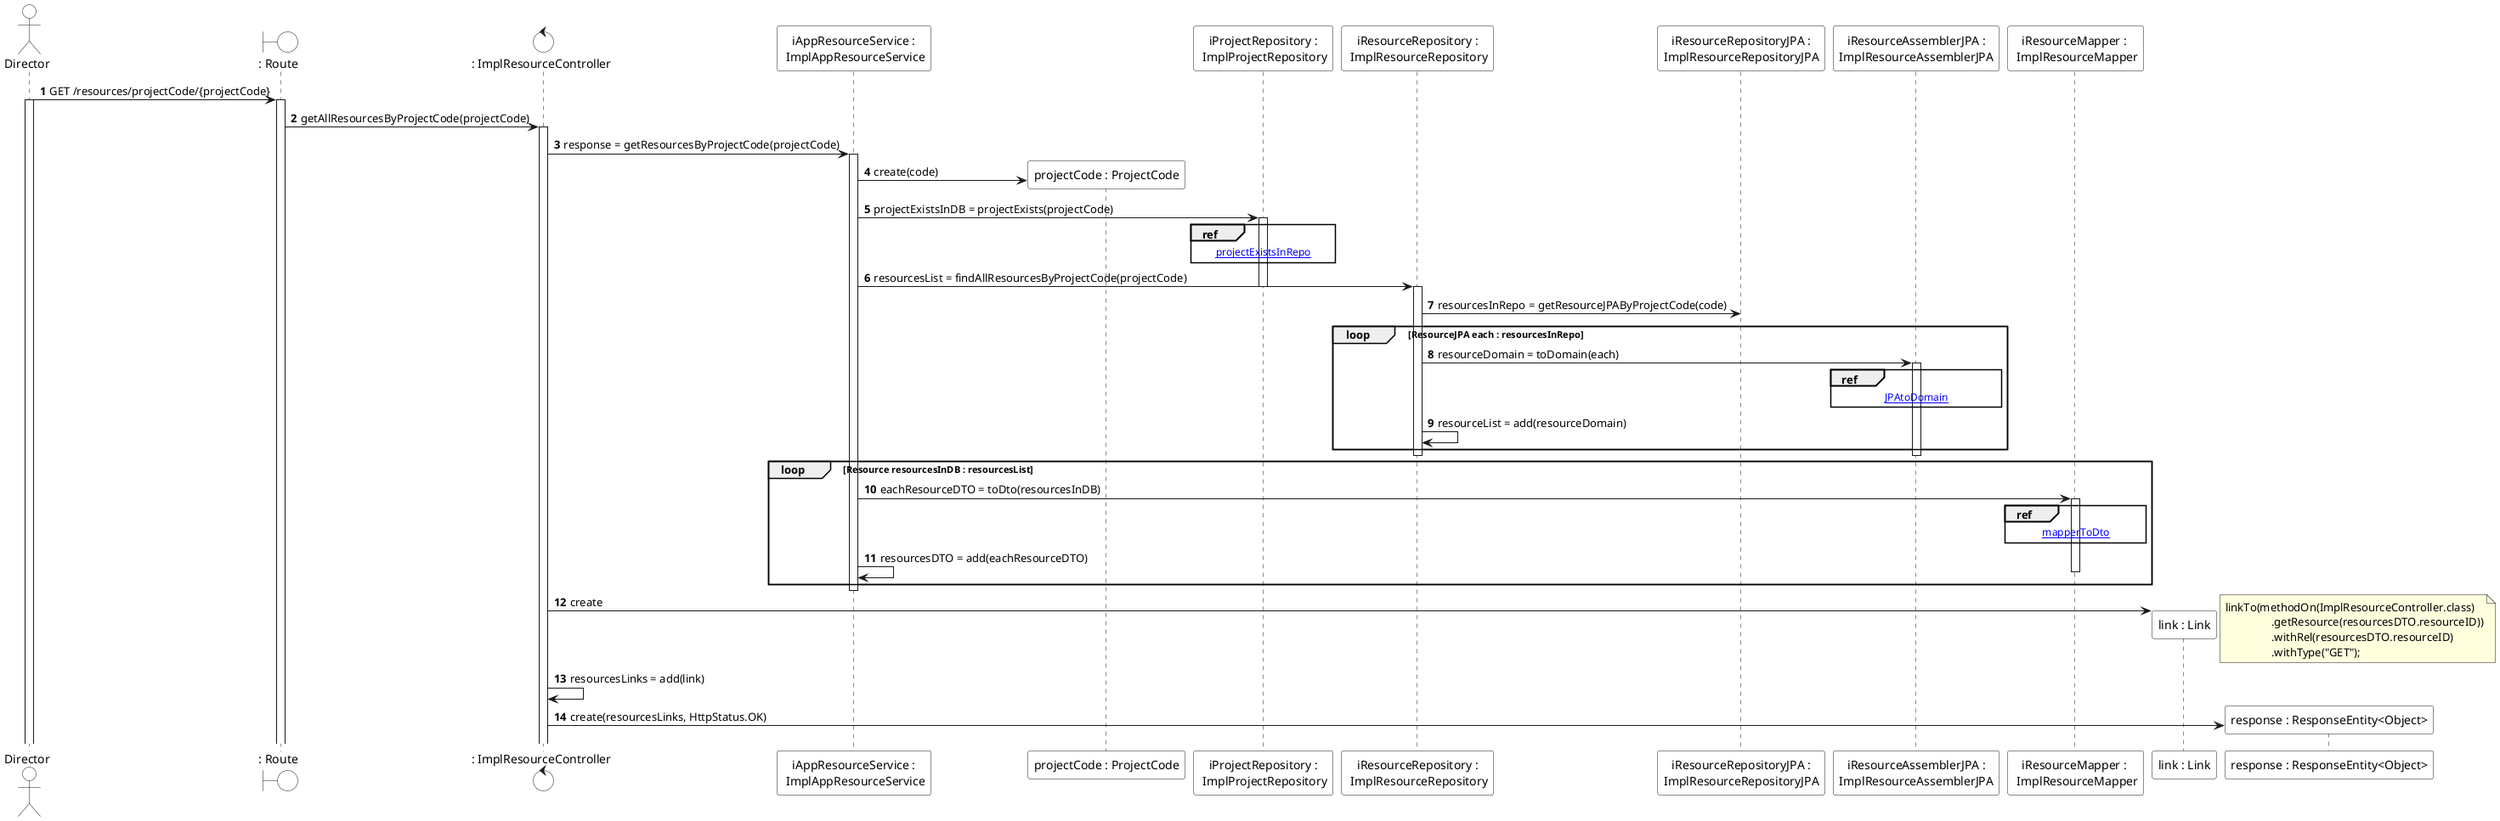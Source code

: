 @startuml
autonumber
actor "Director" as actor #FFFFFF
boundary ": Route" as route #FFFFFF

actor -> route : GET /resources/projectCode/{projectCode}
activate actor
activate route

control ": ImplResourceController" as controller #FFFFFF
route -> controller: getAllResourcesByProjectCode(projectCode)
activate controller

participant "iAppResourceService :\n ImplAppResourceService" as service #FFFFFF
controller -> service : response = getResourcesByProjectCode(projectCode)

activate service
create participant "projectCode : ProjectCode" #FFFFFF
service -> "projectCode : ProjectCode"  ** : create(code)

participant "iProjectRepository :\n ImplProjectRepository" as PR #FFFFFF
service -> PR ++ : projectExistsInDB = projectExists(projectCode)

ref over PR
[[SD_US028_projectExists.puml projectExistsInRepo]]
end

participant "iResourceRepository :\n ImplResourceRepository" as RR #FFFFFF
service -> RR : resourcesList = findAllResourcesByProjectCode(projectCode)
deactivate PR

activate RR
participant "iResourceRepositoryJPA :\nImplResourceRepositoryJPA" as RJPA #FFFFFF
RR -> RJPA : resourcesInRepo = getResourceJPAByProjectCode(code)
loop ResourceJPA each : resourcesInRepo
participant "iResourceAssemblerJPA :\nImplResourceAssemblerJPA" as JPA #FFFFFF
RR -> JPA : resourceDomain = toDomain(each)
activate JPA
ref over JPA
[[SD_US028_toDomain.puml JPAtoDomain]]
end

RR -> RR : resourceList = add(resourceDomain)
end
deactivate JPA
deactivate RR
loop Resource resourcesInDB : resourcesList

participant "iResourceMapper : \n ImplResourceMapper" as RA #FFFFFF
service -> RA : eachResourceDTO = toDto(resourcesInDB)
activate RA
ref over RA
[[SD_US028_mapperToDTO.puml mapperToDto]]
end

service -> service : resourcesDTO = add(eachResourceDTO)


deactivate RA
end

deactivate service
create participant  "link : Link" #FFFFFF
controller -> "link : Link" : create
note right
                        linkTo(methodOn(ImplResourceController.class)
                                        .getResource(resourcesDTO.resourceID))
                                        .withRel(resourcesDTO.resourceID)
                                        .withType("GET");
                    endnote

controller -> controller: resourcesLinks = add(link)


create participant  "response : ResponseEntity<Object>" #FFFFFF
controller -> "response : ResponseEntity<Object>" : create(resourcesLinks, HttpStatus.OK)




@enduml